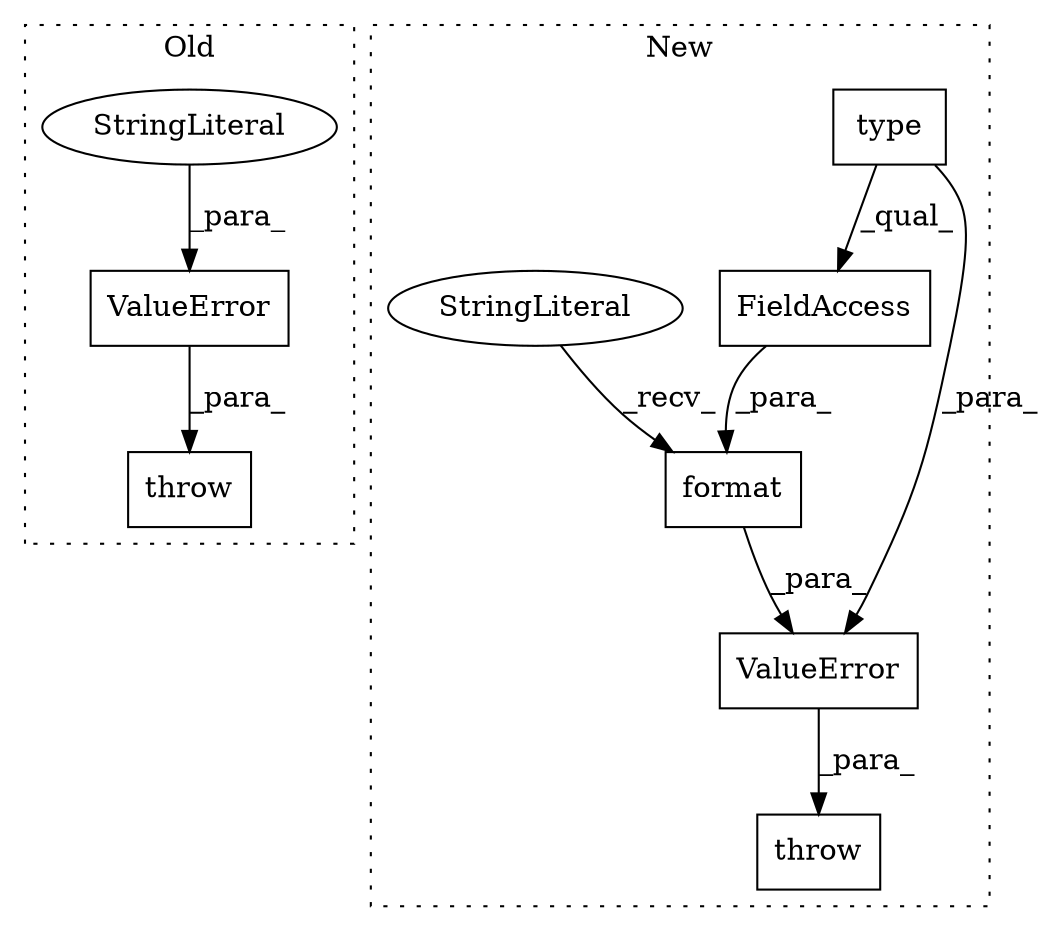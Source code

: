 digraph G {
subgraph cluster0 {
1 [label="ValueError" a="32" s="5129,5209" l="11,1" shape="box"];
3 [label="throw" a="53" s="5123" l="6" shape="box"];
8 [label="StringLiteral" a="45" s="5140" l="69" shape="ellipse"];
label = "Old";
style="dotted";
}
subgraph cluster1 {
2 [label="type" a="32" s="10009,10018" l="5,1" shape="box"];
4 [label="throw" a="53" s="9909" l="6" shape="box"];
5 [label="format" a="32" s="10002,10028" l="7,1" shape="box"];
6 [label="StringLiteral" a="45" s="9926" l="75" shape="ellipse"];
7 [label="ValueError" a="32" s="9915,10029" l="11,1" shape="box"];
9 [label="FieldAccess" a="22" s="10009" l="19" shape="box"];
label = "New";
style="dotted";
}
1 -> 3 [label="_para_"];
2 -> 9 [label="_qual_"];
2 -> 7 [label="_para_"];
5 -> 7 [label="_para_"];
6 -> 5 [label="_recv_"];
7 -> 4 [label="_para_"];
8 -> 1 [label="_para_"];
9 -> 5 [label="_para_"];
}